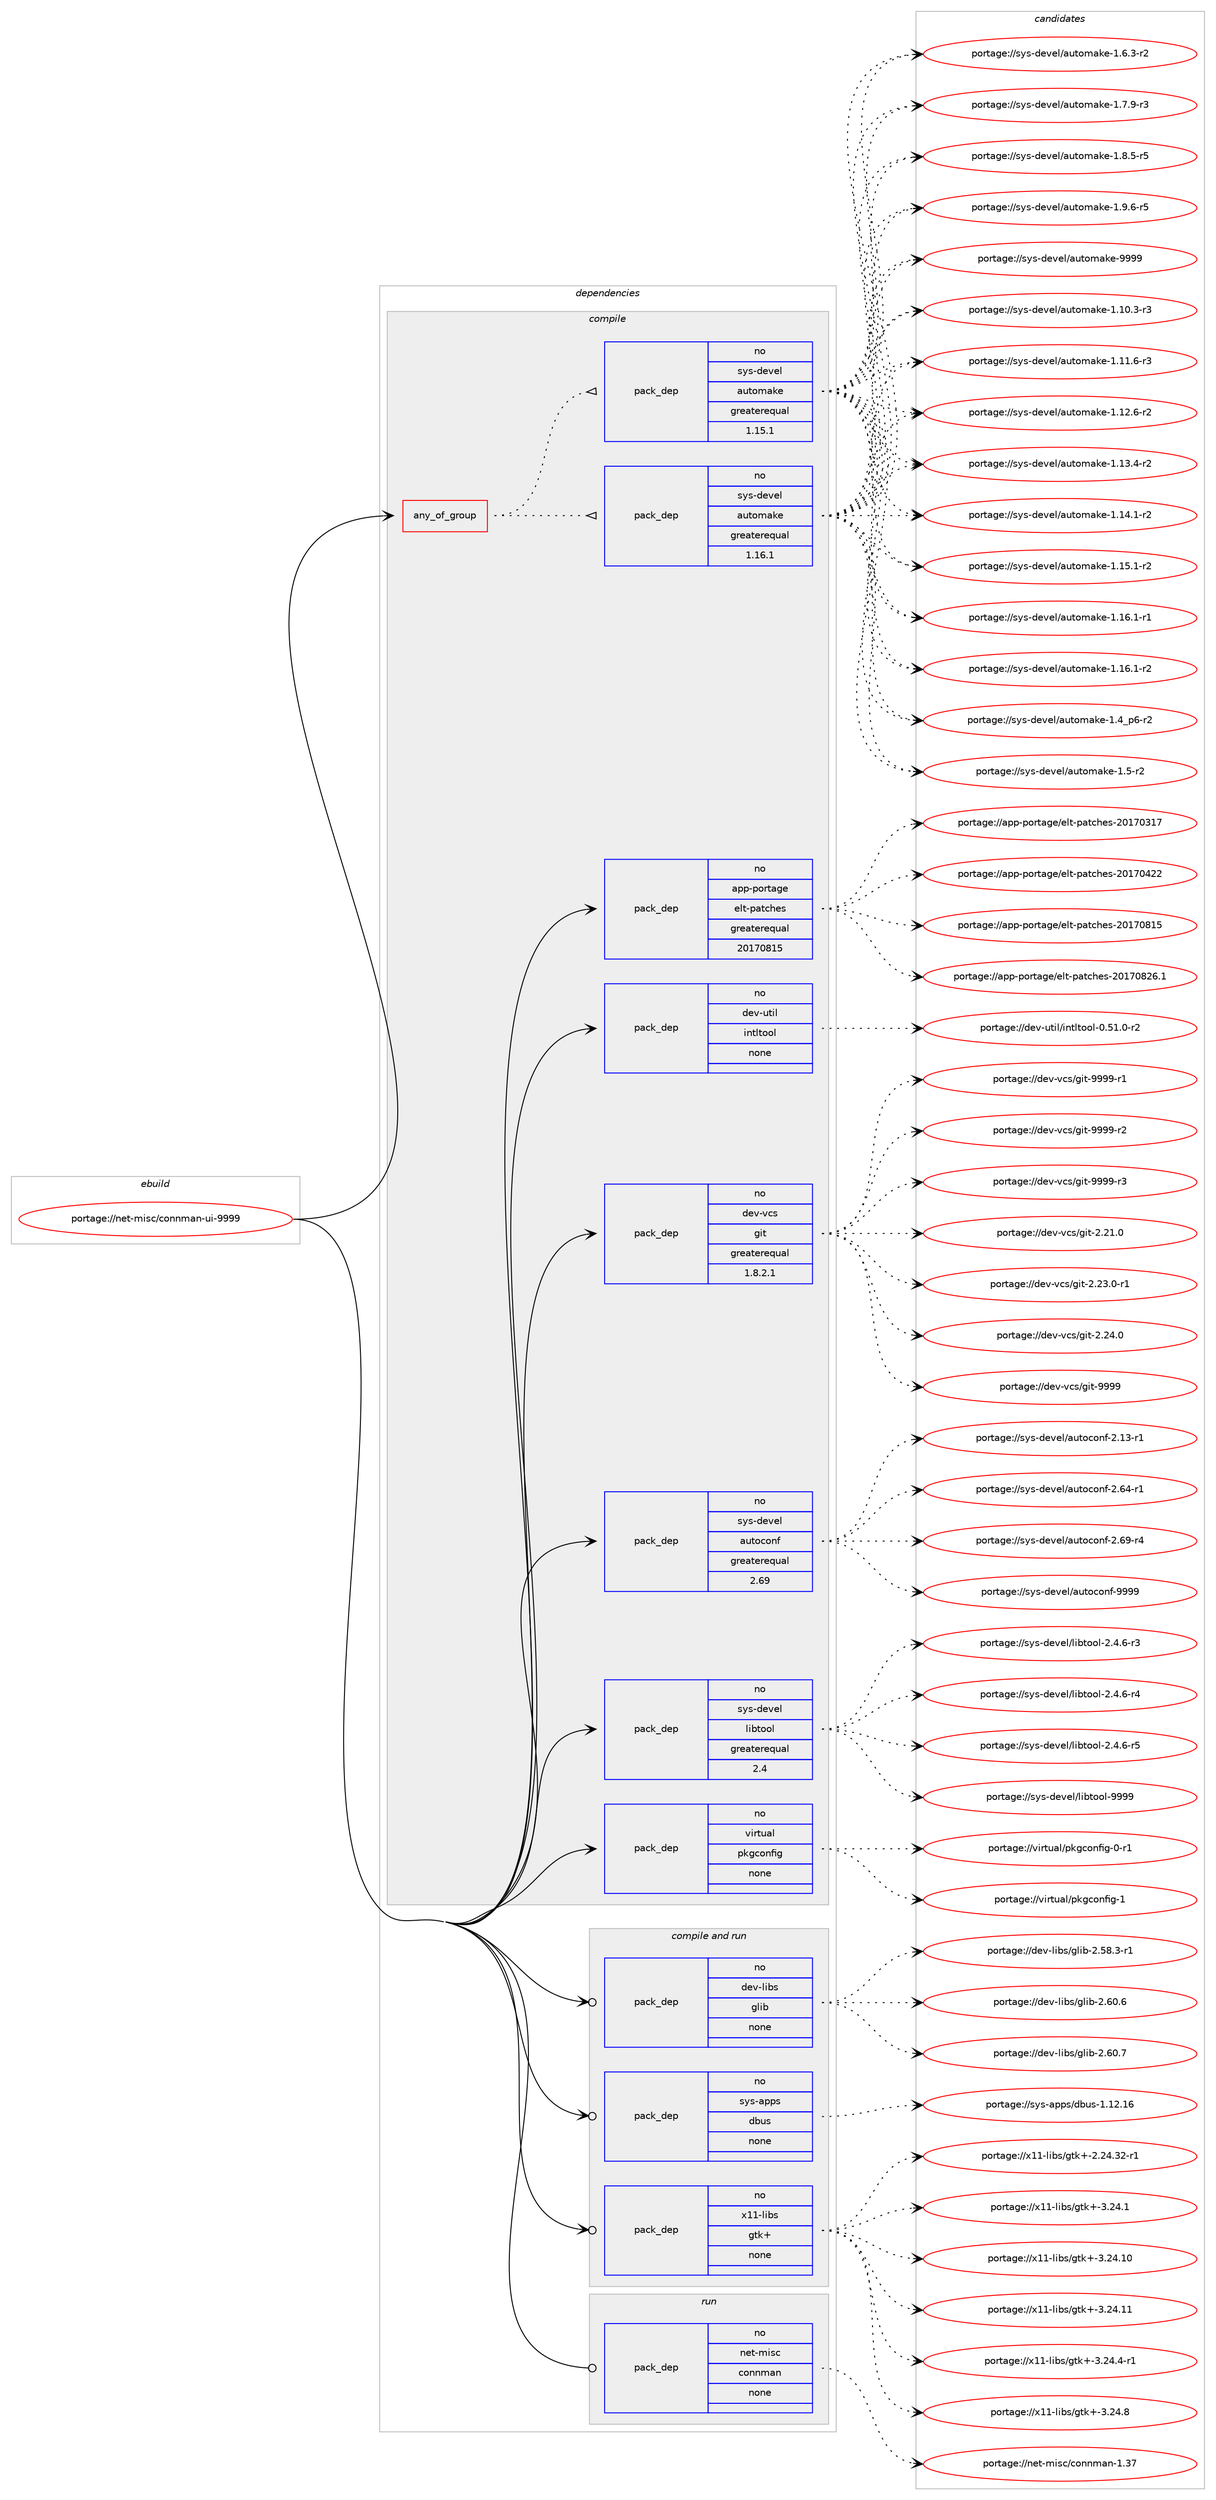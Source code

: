 digraph prolog {

# *************
# Graph options
# *************

newrank=true;
concentrate=true;
compound=true;
graph [rankdir=LR,fontname=Helvetica,fontsize=10,ranksep=1.5];#, ranksep=2.5, nodesep=0.2];
edge  [arrowhead=vee];
node  [fontname=Helvetica,fontsize=10];

# **********
# The ebuild
# **********

subgraph cluster_leftcol {
color=gray;
rank=same;
label=<<i>ebuild</i>>;
id [label="portage://net-misc/connman-ui-9999", color=red, width=4, href="../net-misc/connman-ui-9999.svg"];
}

# ****************
# The dependencies
# ****************

subgraph cluster_midcol {
color=gray;
label=<<i>dependencies</i>>;
subgraph cluster_compile {
fillcolor="#eeeeee";
style=filled;
label=<<i>compile</i>>;
subgraph any5937 {
dependency364846 [label=<<TABLE BORDER="0" CELLBORDER="1" CELLSPACING="0" CELLPADDING="4"><TR><TD CELLPADDING="10">any_of_group</TD></TR></TABLE>>, shape=none, color=red];subgraph pack267426 {
dependency364847 [label=<<TABLE BORDER="0" CELLBORDER="1" CELLSPACING="0" CELLPADDING="4" WIDTH="220"><TR><TD ROWSPAN="6" CELLPADDING="30">pack_dep</TD></TR><TR><TD WIDTH="110">no</TD></TR><TR><TD>sys-devel</TD></TR><TR><TD>automake</TD></TR><TR><TD>greaterequal</TD></TR><TR><TD>1.16.1</TD></TR></TABLE>>, shape=none, color=blue];
}
dependency364846:e -> dependency364847:w [weight=20,style="dotted",arrowhead="oinv"];
subgraph pack267427 {
dependency364848 [label=<<TABLE BORDER="0" CELLBORDER="1" CELLSPACING="0" CELLPADDING="4" WIDTH="220"><TR><TD ROWSPAN="6" CELLPADDING="30">pack_dep</TD></TR><TR><TD WIDTH="110">no</TD></TR><TR><TD>sys-devel</TD></TR><TR><TD>automake</TD></TR><TR><TD>greaterequal</TD></TR><TR><TD>1.15.1</TD></TR></TABLE>>, shape=none, color=blue];
}
dependency364846:e -> dependency364848:w [weight=20,style="dotted",arrowhead="oinv"];
}
id:e -> dependency364846:w [weight=20,style="solid",arrowhead="vee"];
subgraph pack267428 {
dependency364849 [label=<<TABLE BORDER="0" CELLBORDER="1" CELLSPACING="0" CELLPADDING="4" WIDTH="220"><TR><TD ROWSPAN="6" CELLPADDING="30">pack_dep</TD></TR><TR><TD WIDTH="110">no</TD></TR><TR><TD>app-portage</TD></TR><TR><TD>elt-patches</TD></TR><TR><TD>greaterequal</TD></TR><TR><TD>20170815</TD></TR></TABLE>>, shape=none, color=blue];
}
id:e -> dependency364849:w [weight=20,style="solid",arrowhead="vee"];
subgraph pack267429 {
dependency364850 [label=<<TABLE BORDER="0" CELLBORDER="1" CELLSPACING="0" CELLPADDING="4" WIDTH="220"><TR><TD ROWSPAN="6" CELLPADDING="30">pack_dep</TD></TR><TR><TD WIDTH="110">no</TD></TR><TR><TD>dev-util</TD></TR><TR><TD>intltool</TD></TR><TR><TD>none</TD></TR><TR><TD></TD></TR></TABLE>>, shape=none, color=blue];
}
id:e -> dependency364850:w [weight=20,style="solid",arrowhead="vee"];
subgraph pack267430 {
dependency364851 [label=<<TABLE BORDER="0" CELLBORDER="1" CELLSPACING="0" CELLPADDING="4" WIDTH="220"><TR><TD ROWSPAN="6" CELLPADDING="30">pack_dep</TD></TR><TR><TD WIDTH="110">no</TD></TR><TR><TD>dev-vcs</TD></TR><TR><TD>git</TD></TR><TR><TD>greaterequal</TD></TR><TR><TD>1.8.2.1</TD></TR></TABLE>>, shape=none, color=blue];
}
id:e -> dependency364851:w [weight=20,style="solid",arrowhead="vee"];
subgraph pack267431 {
dependency364852 [label=<<TABLE BORDER="0" CELLBORDER="1" CELLSPACING="0" CELLPADDING="4" WIDTH="220"><TR><TD ROWSPAN="6" CELLPADDING="30">pack_dep</TD></TR><TR><TD WIDTH="110">no</TD></TR><TR><TD>sys-devel</TD></TR><TR><TD>autoconf</TD></TR><TR><TD>greaterequal</TD></TR><TR><TD>2.69</TD></TR></TABLE>>, shape=none, color=blue];
}
id:e -> dependency364852:w [weight=20,style="solid",arrowhead="vee"];
subgraph pack267432 {
dependency364853 [label=<<TABLE BORDER="0" CELLBORDER="1" CELLSPACING="0" CELLPADDING="4" WIDTH="220"><TR><TD ROWSPAN="6" CELLPADDING="30">pack_dep</TD></TR><TR><TD WIDTH="110">no</TD></TR><TR><TD>sys-devel</TD></TR><TR><TD>libtool</TD></TR><TR><TD>greaterequal</TD></TR><TR><TD>2.4</TD></TR></TABLE>>, shape=none, color=blue];
}
id:e -> dependency364853:w [weight=20,style="solid",arrowhead="vee"];
subgraph pack267433 {
dependency364854 [label=<<TABLE BORDER="0" CELLBORDER="1" CELLSPACING="0" CELLPADDING="4" WIDTH="220"><TR><TD ROWSPAN="6" CELLPADDING="30">pack_dep</TD></TR><TR><TD WIDTH="110">no</TD></TR><TR><TD>virtual</TD></TR><TR><TD>pkgconfig</TD></TR><TR><TD>none</TD></TR><TR><TD></TD></TR></TABLE>>, shape=none, color=blue];
}
id:e -> dependency364854:w [weight=20,style="solid",arrowhead="vee"];
}
subgraph cluster_compileandrun {
fillcolor="#eeeeee";
style=filled;
label=<<i>compile and run</i>>;
subgraph pack267434 {
dependency364855 [label=<<TABLE BORDER="0" CELLBORDER="1" CELLSPACING="0" CELLPADDING="4" WIDTH="220"><TR><TD ROWSPAN="6" CELLPADDING="30">pack_dep</TD></TR><TR><TD WIDTH="110">no</TD></TR><TR><TD>dev-libs</TD></TR><TR><TD>glib</TD></TR><TR><TD>none</TD></TR><TR><TD></TD></TR></TABLE>>, shape=none, color=blue];
}
id:e -> dependency364855:w [weight=20,style="solid",arrowhead="odotvee"];
subgraph pack267435 {
dependency364856 [label=<<TABLE BORDER="0" CELLBORDER="1" CELLSPACING="0" CELLPADDING="4" WIDTH="220"><TR><TD ROWSPAN="6" CELLPADDING="30">pack_dep</TD></TR><TR><TD WIDTH="110">no</TD></TR><TR><TD>sys-apps</TD></TR><TR><TD>dbus</TD></TR><TR><TD>none</TD></TR><TR><TD></TD></TR></TABLE>>, shape=none, color=blue];
}
id:e -> dependency364856:w [weight=20,style="solid",arrowhead="odotvee"];
subgraph pack267436 {
dependency364857 [label=<<TABLE BORDER="0" CELLBORDER="1" CELLSPACING="0" CELLPADDING="4" WIDTH="220"><TR><TD ROWSPAN="6" CELLPADDING="30">pack_dep</TD></TR><TR><TD WIDTH="110">no</TD></TR><TR><TD>x11-libs</TD></TR><TR><TD>gtk+</TD></TR><TR><TD>none</TD></TR><TR><TD></TD></TR></TABLE>>, shape=none, color=blue];
}
id:e -> dependency364857:w [weight=20,style="solid",arrowhead="odotvee"];
}
subgraph cluster_run {
fillcolor="#eeeeee";
style=filled;
label=<<i>run</i>>;
subgraph pack267437 {
dependency364858 [label=<<TABLE BORDER="0" CELLBORDER="1" CELLSPACING="0" CELLPADDING="4" WIDTH="220"><TR><TD ROWSPAN="6" CELLPADDING="30">pack_dep</TD></TR><TR><TD WIDTH="110">no</TD></TR><TR><TD>net-misc</TD></TR><TR><TD>connman</TD></TR><TR><TD>none</TD></TR><TR><TD></TD></TR></TABLE>>, shape=none, color=blue];
}
id:e -> dependency364858:w [weight=20,style="solid",arrowhead="odot"];
}
}

# **************
# The candidates
# **************

subgraph cluster_choices {
rank=same;
color=gray;
label=<<i>candidates</i>>;

subgraph choice267426 {
color=black;
nodesep=1;
choiceportage11512111545100101118101108479711711611110997107101454946494846514511451 [label="portage://sys-devel/automake-1.10.3-r3", color=red, width=4,href="../sys-devel/automake-1.10.3-r3.svg"];
choiceportage11512111545100101118101108479711711611110997107101454946494946544511451 [label="portage://sys-devel/automake-1.11.6-r3", color=red, width=4,href="../sys-devel/automake-1.11.6-r3.svg"];
choiceportage11512111545100101118101108479711711611110997107101454946495046544511450 [label="portage://sys-devel/automake-1.12.6-r2", color=red, width=4,href="../sys-devel/automake-1.12.6-r2.svg"];
choiceportage11512111545100101118101108479711711611110997107101454946495146524511450 [label="portage://sys-devel/automake-1.13.4-r2", color=red, width=4,href="../sys-devel/automake-1.13.4-r2.svg"];
choiceportage11512111545100101118101108479711711611110997107101454946495246494511450 [label="portage://sys-devel/automake-1.14.1-r2", color=red, width=4,href="../sys-devel/automake-1.14.1-r2.svg"];
choiceportage11512111545100101118101108479711711611110997107101454946495346494511450 [label="portage://sys-devel/automake-1.15.1-r2", color=red, width=4,href="../sys-devel/automake-1.15.1-r2.svg"];
choiceportage11512111545100101118101108479711711611110997107101454946495446494511449 [label="portage://sys-devel/automake-1.16.1-r1", color=red, width=4,href="../sys-devel/automake-1.16.1-r1.svg"];
choiceportage11512111545100101118101108479711711611110997107101454946495446494511450 [label="portage://sys-devel/automake-1.16.1-r2", color=red, width=4,href="../sys-devel/automake-1.16.1-r2.svg"];
choiceportage115121115451001011181011084797117116111109971071014549465295112544511450 [label="portage://sys-devel/automake-1.4_p6-r2", color=red, width=4,href="../sys-devel/automake-1.4_p6-r2.svg"];
choiceportage11512111545100101118101108479711711611110997107101454946534511450 [label="portage://sys-devel/automake-1.5-r2", color=red, width=4,href="../sys-devel/automake-1.5-r2.svg"];
choiceportage115121115451001011181011084797117116111109971071014549465446514511450 [label="portage://sys-devel/automake-1.6.3-r2", color=red, width=4,href="../sys-devel/automake-1.6.3-r2.svg"];
choiceportage115121115451001011181011084797117116111109971071014549465546574511451 [label="portage://sys-devel/automake-1.7.9-r3", color=red, width=4,href="../sys-devel/automake-1.7.9-r3.svg"];
choiceportage115121115451001011181011084797117116111109971071014549465646534511453 [label="portage://sys-devel/automake-1.8.5-r5", color=red, width=4,href="../sys-devel/automake-1.8.5-r5.svg"];
choiceportage115121115451001011181011084797117116111109971071014549465746544511453 [label="portage://sys-devel/automake-1.9.6-r5", color=red, width=4,href="../sys-devel/automake-1.9.6-r5.svg"];
choiceportage115121115451001011181011084797117116111109971071014557575757 [label="portage://sys-devel/automake-9999", color=red, width=4,href="../sys-devel/automake-9999.svg"];
dependency364847:e -> choiceportage11512111545100101118101108479711711611110997107101454946494846514511451:w [style=dotted,weight="100"];
dependency364847:e -> choiceportage11512111545100101118101108479711711611110997107101454946494946544511451:w [style=dotted,weight="100"];
dependency364847:e -> choiceportage11512111545100101118101108479711711611110997107101454946495046544511450:w [style=dotted,weight="100"];
dependency364847:e -> choiceportage11512111545100101118101108479711711611110997107101454946495146524511450:w [style=dotted,weight="100"];
dependency364847:e -> choiceportage11512111545100101118101108479711711611110997107101454946495246494511450:w [style=dotted,weight="100"];
dependency364847:e -> choiceportage11512111545100101118101108479711711611110997107101454946495346494511450:w [style=dotted,weight="100"];
dependency364847:e -> choiceportage11512111545100101118101108479711711611110997107101454946495446494511449:w [style=dotted,weight="100"];
dependency364847:e -> choiceportage11512111545100101118101108479711711611110997107101454946495446494511450:w [style=dotted,weight="100"];
dependency364847:e -> choiceportage115121115451001011181011084797117116111109971071014549465295112544511450:w [style=dotted,weight="100"];
dependency364847:e -> choiceportage11512111545100101118101108479711711611110997107101454946534511450:w [style=dotted,weight="100"];
dependency364847:e -> choiceportage115121115451001011181011084797117116111109971071014549465446514511450:w [style=dotted,weight="100"];
dependency364847:e -> choiceportage115121115451001011181011084797117116111109971071014549465546574511451:w [style=dotted,weight="100"];
dependency364847:e -> choiceportage115121115451001011181011084797117116111109971071014549465646534511453:w [style=dotted,weight="100"];
dependency364847:e -> choiceportage115121115451001011181011084797117116111109971071014549465746544511453:w [style=dotted,weight="100"];
dependency364847:e -> choiceportage115121115451001011181011084797117116111109971071014557575757:w [style=dotted,weight="100"];
}
subgraph choice267427 {
color=black;
nodesep=1;
choiceportage11512111545100101118101108479711711611110997107101454946494846514511451 [label="portage://sys-devel/automake-1.10.3-r3", color=red, width=4,href="../sys-devel/automake-1.10.3-r3.svg"];
choiceportage11512111545100101118101108479711711611110997107101454946494946544511451 [label="portage://sys-devel/automake-1.11.6-r3", color=red, width=4,href="../sys-devel/automake-1.11.6-r3.svg"];
choiceportage11512111545100101118101108479711711611110997107101454946495046544511450 [label="portage://sys-devel/automake-1.12.6-r2", color=red, width=4,href="../sys-devel/automake-1.12.6-r2.svg"];
choiceportage11512111545100101118101108479711711611110997107101454946495146524511450 [label="portage://sys-devel/automake-1.13.4-r2", color=red, width=4,href="../sys-devel/automake-1.13.4-r2.svg"];
choiceportage11512111545100101118101108479711711611110997107101454946495246494511450 [label="portage://sys-devel/automake-1.14.1-r2", color=red, width=4,href="../sys-devel/automake-1.14.1-r2.svg"];
choiceportage11512111545100101118101108479711711611110997107101454946495346494511450 [label="portage://sys-devel/automake-1.15.1-r2", color=red, width=4,href="../sys-devel/automake-1.15.1-r2.svg"];
choiceportage11512111545100101118101108479711711611110997107101454946495446494511449 [label="portage://sys-devel/automake-1.16.1-r1", color=red, width=4,href="../sys-devel/automake-1.16.1-r1.svg"];
choiceportage11512111545100101118101108479711711611110997107101454946495446494511450 [label="portage://sys-devel/automake-1.16.1-r2", color=red, width=4,href="../sys-devel/automake-1.16.1-r2.svg"];
choiceportage115121115451001011181011084797117116111109971071014549465295112544511450 [label="portage://sys-devel/automake-1.4_p6-r2", color=red, width=4,href="../sys-devel/automake-1.4_p6-r2.svg"];
choiceportage11512111545100101118101108479711711611110997107101454946534511450 [label="portage://sys-devel/automake-1.5-r2", color=red, width=4,href="../sys-devel/automake-1.5-r2.svg"];
choiceportage115121115451001011181011084797117116111109971071014549465446514511450 [label="portage://sys-devel/automake-1.6.3-r2", color=red, width=4,href="../sys-devel/automake-1.6.3-r2.svg"];
choiceportage115121115451001011181011084797117116111109971071014549465546574511451 [label="portage://sys-devel/automake-1.7.9-r3", color=red, width=4,href="../sys-devel/automake-1.7.9-r3.svg"];
choiceportage115121115451001011181011084797117116111109971071014549465646534511453 [label="portage://sys-devel/automake-1.8.5-r5", color=red, width=4,href="../sys-devel/automake-1.8.5-r5.svg"];
choiceportage115121115451001011181011084797117116111109971071014549465746544511453 [label="portage://sys-devel/automake-1.9.6-r5", color=red, width=4,href="../sys-devel/automake-1.9.6-r5.svg"];
choiceportage115121115451001011181011084797117116111109971071014557575757 [label="portage://sys-devel/automake-9999", color=red, width=4,href="../sys-devel/automake-9999.svg"];
dependency364848:e -> choiceportage11512111545100101118101108479711711611110997107101454946494846514511451:w [style=dotted,weight="100"];
dependency364848:e -> choiceportage11512111545100101118101108479711711611110997107101454946494946544511451:w [style=dotted,weight="100"];
dependency364848:e -> choiceportage11512111545100101118101108479711711611110997107101454946495046544511450:w [style=dotted,weight="100"];
dependency364848:e -> choiceportage11512111545100101118101108479711711611110997107101454946495146524511450:w [style=dotted,weight="100"];
dependency364848:e -> choiceportage11512111545100101118101108479711711611110997107101454946495246494511450:w [style=dotted,weight="100"];
dependency364848:e -> choiceportage11512111545100101118101108479711711611110997107101454946495346494511450:w [style=dotted,weight="100"];
dependency364848:e -> choiceportage11512111545100101118101108479711711611110997107101454946495446494511449:w [style=dotted,weight="100"];
dependency364848:e -> choiceportage11512111545100101118101108479711711611110997107101454946495446494511450:w [style=dotted,weight="100"];
dependency364848:e -> choiceportage115121115451001011181011084797117116111109971071014549465295112544511450:w [style=dotted,weight="100"];
dependency364848:e -> choiceportage11512111545100101118101108479711711611110997107101454946534511450:w [style=dotted,weight="100"];
dependency364848:e -> choiceportage115121115451001011181011084797117116111109971071014549465446514511450:w [style=dotted,weight="100"];
dependency364848:e -> choiceportage115121115451001011181011084797117116111109971071014549465546574511451:w [style=dotted,weight="100"];
dependency364848:e -> choiceportage115121115451001011181011084797117116111109971071014549465646534511453:w [style=dotted,weight="100"];
dependency364848:e -> choiceportage115121115451001011181011084797117116111109971071014549465746544511453:w [style=dotted,weight="100"];
dependency364848:e -> choiceportage115121115451001011181011084797117116111109971071014557575757:w [style=dotted,weight="100"];
}
subgraph choice267428 {
color=black;
nodesep=1;
choiceportage97112112451121111141169710310147101108116451129711699104101115455048495548514955 [label="portage://app-portage/elt-patches-20170317", color=red, width=4,href="../app-portage/elt-patches-20170317.svg"];
choiceportage97112112451121111141169710310147101108116451129711699104101115455048495548525050 [label="portage://app-portage/elt-patches-20170422", color=red, width=4,href="../app-portage/elt-patches-20170422.svg"];
choiceportage97112112451121111141169710310147101108116451129711699104101115455048495548564953 [label="portage://app-portage/elt-patches-20170815", color=red, width=4,href="../app-portage/elt-patches-20170815.svg"];
choiceportage971121124511211111411697103101471011081164511297116991041011154550484955485650544649 [label="portage://app-portage/elt-patches-20170826.1", color=red, width=4,href="../app-portage/elt-patches-20170826.1.svg"];
dependency364849:e -> choiceportage97112112451121111141169710310147101108116451129711699104101115455048495548514955:w [style=dotted,weight="100"];
dependency364849:e -> choiceportage97112112451121111141169710310147101108116451129711699104101115455048495548525050:w [style=dotted,weight="100"];
dependency364849:e -> choiceportage97112112451121111141169710310147101108116451129711699104101115455048495548564953:w [style=dotted,weight="100"];
dependency364849:e -> choiceportage971121124511211111411697103101471011081164511297116991041011154550484955485650544649:w [style=dotted,weight="100"];
}
subgraph choice267429 {
color=black;
nodesep=1;
choiceportage1001011184511711610510847105110116108116111111108454846534946484511450 [label="portage://dev-util/intltool-0.51.0-r2", color=red, width=4,href="../dev-util/intltool-0.51.0-r2.svg"];
dependency364850:e -> choiceportage1001011184511711610510847105110116108116111111108454846534946484511450:w [style=dotted,weight="100"];
}
subgraph choice267430 {
color=black;
nodesep=1;
choiceportage10010111845118991154710310511645504650494648 [label="portage://dev-vcs/git-2.21.0", color=red, width=4,href="../dev-vcs/git-2.21.0.svg"];
choiceportage100101118451189911547103105116455046505146484511449 [label="portage://dev-vcs/git-2.23.0-r1", color=red, width=4,href="../dev-vcs/git-2.23.0-r1.svg"];
choiceportage10010111845118991154710310511645504650524648 [label="portage://dev-vcs/git-2.24.0", color=red, width=4,href="../dev-vcs/git-2.24.0.svg"];
choiceportage1001011184511899115471031051164557575757 [label="portage://dev-vcs/git-9999", color=red, width=4,href="../dev-vcs/git-9999.svg"];
choiceportage10010111845118991154710310511645575757574511449 [label="portage://dev-vcs/git-9999-r1", color=red, width=4,href="../dev-vcs/git-9999-r1.svg"];
choiceportage10010111845118991154710310511645575757574511450 [label="portage://dev-vcs/git-9999-r2", color=red, width=4,href="../dev-vcs/git-9999-r2.svg"];
choiceportage10010111845118991154710310511645575757574511451 [label="portage://dev-vcs/git-9999-r3", color=red, width=4,href="../dev-vcs/git-9999-r3.svg"];
dependency364851:e -> choiceportage10010111845118991154710310511645504650494648:w [style=dotted,weight="100"];
dependency364851:e -> choiceportage100101118451189911547103105116455046505146484511449:w [style=dotted,weight="100"];
dependency364851:e -> choiceportage10010111845118991154710310511645504650524648:w [style=dotted,weight="100"];
dependency364851:e -> choiceportage1001011184511899115471031051164557575757:w [style=dotted,weight="100"];
dependency364851:e -> choiceportage10010111845118991154710310511645575757574511449:w [style=dotted,weight="100"];
dependency364851:e -> choiceportage10010111845118991154710310511645575757574511450:w [style=dotted,weight="100"];
dependency364851:e -> choiceportage10010111845118991154710310511645575757574511451:w [style=dotted,weight="100"];
}
subgraph choice267431 {
color=black;
nodesep=1;
choiceportage1151211154510010111810110847971171161119911111010245504649514511449 [label="portage://sys-devel/autoconf-2.13-r1", color=red, width=4,href="../sys-devel/autoconf-2.13-r1.svg"];
choiceportage1151211154510010111810110847971171161119911111010245504654524511449 [label="portage://sys-devel/autoconf-2.64-r1", color=red, width=4,href="../sys-devel/autoconf-2.64-r1.svg"];
choiceportage1151211154510010111810110847971171161119911111010245504654574511452 [label="portage://sys-devel/autoconf-2.69-r4", color=red, width=4,href="../sys-devel/autoconf-2.69-r4.svg"];
choiceportage115121115451001011181011084797117116111991111101024557575757 [label="portage://sys-devel/autoconf-9999", color=red, width=4,href="../sys-devel/autoconf-9999.svg"];
dependency364852:e -> choiceportage1151211154510010111810110847971171161119911111010245504649514511449:w [style=dotted,weight="100"];
dependency364852:e -> choiceportage1151211154510010111810110847971171161119911111010245504654524511449:w [style=dotted,weight="100"];
dependency364852:e -> choiceportage1151211154510010111810110847971171161119911111010245504654574511452:w [style=dotted,weight="100"];
dependency364852:e -> choiceportage115121115451001011181011084797117116111991111101024557575757:w [style=dotted,weight="100"];
}
subgraph choice267432 {
color=black;
nodesep=1;
choiceportage1151211154510010111810110847108105981161111111084550465246544511451 [label="portage://sys-devel/libtool-2.4.6-r3", color=red, width=4,href="../sys-devel/libtool-2.4.6-r3.svg"];
choiceportage1151211154510010111810110847108105981161111111084550465246544511452 [label="portage://sys-devel/libtool-2.4.6-r4", color=red, width=4,href="../sys-devel/libtool-2.4.6-r4.svg"];
choiceportage1151211154510010111810110847108105981161111111084550465246544511453 [label="portage://sys-devel/libtool-2.4.6-r5", color=red, width=4,href="../sys-devel/libtool-2.4.6-r5.svg"];
choiceportage1151211154510010111810110847108105981161111111084557575757 [label="portage://sys-devel/libtool-9999", color=red, width=4,href="../sys-devel/libtool-9999.svg"];
dependency364853:e -> choiceportage1151211154510010111810110847108105981161111111084550465246544511451:w [style=dotted,weight="100"];
dependency364853:e -> choiceportage1151211154510010111810110847108105981161111111084550465246544511452:w [style=dotted,weight="100"];
dependency364853:e -> choiceportage1151211154510010111810110847108105981161111111084550465246544511453:w [style=dotted,weight="100"];
dependency364853:e -> choiceportage1151211154510010111810110847108105981161111111084557575757:w [style=dotted,weight="100"];
}
subgraph choice267433 {
color=black;
nodesep=1;
choiceportage11810511411611797108471121071039911111010210510345484511449 [label="portage://virtual/pkgconfig-0-r1", color=red, width=4,href="../virtual/pkgconfig-0-r1.svg"];
choiceportage1181051141161179710847112107103991111101021051034549 [label="portage://virtual/pkgconfig-1", color=red, width=4,href="../virtual/pkgconfig-1.svg"];
dependency364854:e -> choiceportage11810511411611797108471121071039911111010210510345484511449:w [style=dotted,weight="100"];
dependency364854:e -> choiceportage1181051141161179710847112107103991111101021051034549:w [style=dotted,weight="100"];
}
subgraph choice267434 {
color=black;
nodesep=1;
choiceportage10010111845108105981154710310810598455046535646514511449 [label="portage://dev-libs/glib-2.58.3-r1", color=red, width=4,href="../dev-libs/glib-2.58.3-r1.svg"];
choiceportage1001011184510810598115471031081059845504654484654 [label="portage://dev-libs/glib-2.60.6", color=red, width=4,href="../dev-libs/glib-2.60.6.svg"];
choiceportage1001011184510810598115471031081059845504654484655 [label="portage://dev-libs/glib-2.60.7", color=red, width=4,href="../dev-libs/glib-2.60.7.svg"];
dependency364855:e -> choiceportage10010111845108105981154710310810598455046535646514511449:w [style=dotted,weight="100"];
dependency364855:e -> choiceportage1001011184510810598115471031081059845504654484654:w [style=dotted,weight="100"];
dependency364855:e -> choiceportage1001011184510810598115471031081059845504654484655:w [style=dotted,weight="100"];
}
subgraph choice267435 {
color=black;
nodesep=1;
choiceportage115121115459711211211547100981171154549464950464954 [label="portage://sys-apps/dbus-1.12.16", color=red, width=4,href="../sys-apps/dbus-1.12.16.svg"];
dependency364856:e -> choiceportage115121115459711211211547100981171154549464950464954:w [style=dotted,weight="100"];
}
subgraph choice267436 {
color=black;
nodesep=1;
choiceportage12049494510810598115471031161074345504650524651504511449 [label="portage://x11-libs/gtk+-2.24.32-r1", color=red, width=4,href="../x11-libs/gtk+-2.24.32-r1.svg"];
choiceportage12049494510810598115471031161074345514650524649 [label="portage://x11-libs/gtk+-3.24.1", color=red, width=4,href="../x11-libs/gtk+-3.24.1.svg"];
choiceportage1204949451081059811547103116107434551465052464948 [label="portage://x11-libs/gtk+-3.24.10", color=red, width=4,href="../x11-libs/gtk+-3.24.10.svg"];
choiceportage1204949451081059811547103116107434551465052464949 [label="portage://x11-libs/gtk+-3.24.11", color=red, width=4,href="../x11-libs/gtk+-3.24.11.svg"];
choiceportage120494945108105981154710311610743455146505246524511449 [label="portage://x11-libs/gtk+-3.24.4-r1", color=red, width=4,href="../x11-libs/gtk+-3.24.4-r1.svg"];
choiceportage12049494510810598115471031161074345514650524656 [label="portage://x11-libs/gtk+-3.24.8", color=red, width=4,href="../x11-libs/gtk+-3.24.8.svg"];
dependency364857:e -> choiceportage12049494510810598115471031161074345504650524651504511449:w [style=dotted,weight="100"];
dependency364857:e -> choiceportage12049494510810598115471031161074345514650524649:w [style=dotted,weight="100"];
dependency364857:e -> choiceportage1204949451081059811547103116107434551465052464948:w [style=dotted,weight="100"];
dependency364857:e -> choiceportage1204949451081059811547103116107434551465052464949:w [style=dotted,weight="100"];
dependency364857:e -> choiceportage120494945108105981154710311610743455146505246524511449:w [style=dotted,weight="100"];
dependency364857:e -> choiceportage12049494510810598115471031161074345514650524656:w [style=dotted,weight="100"];
}
subgraph choice267437 {
color=black;
nodesep=1;
choiceportage11010111645109105115994799111110110109971104549465155 [label="portage://net-misc/connman-1.37", color=red, width=4,href="../net-misc/connman-1.37.svg"];
dependency364858:e -> choiceportage11010111645109105115994799111110110109971104549465155:w [style=dotted,weight="100"];
}
}

}
